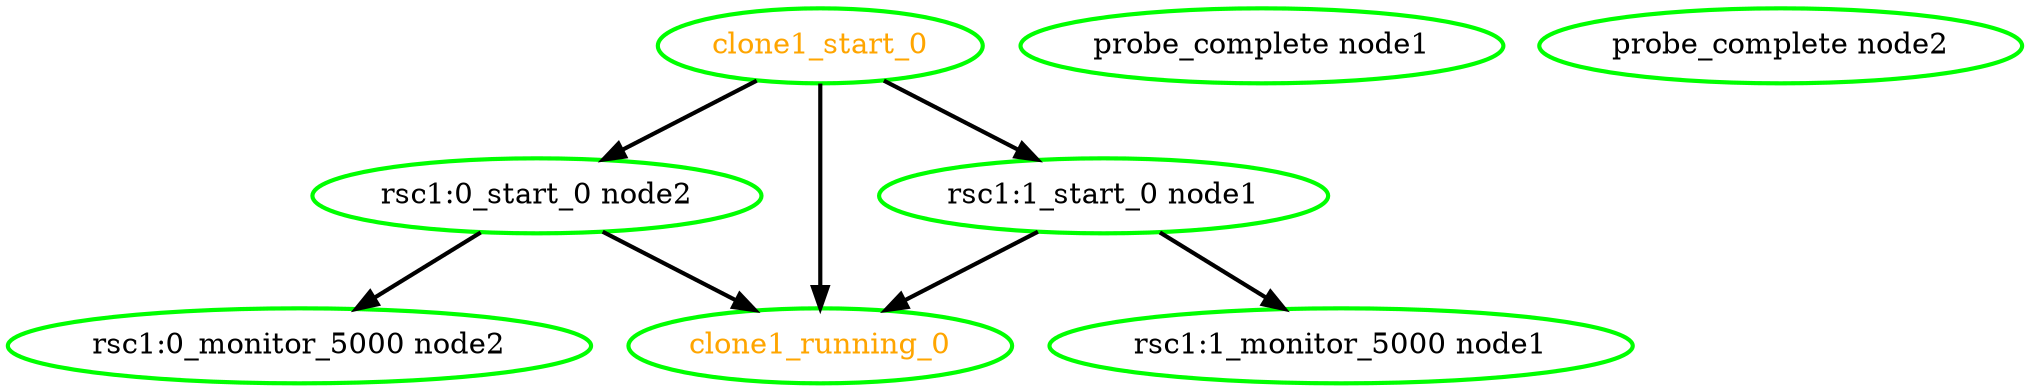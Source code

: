 digraph "g" {
"clone1_running_0" [ style=bold color="green" fontcolor="orange" ]
"clone1_start_0" -> "clone1_running_0" [ style = bold]
"clone1_start_0" -> "rsc1:0_start_0 node2" [ style = bold]
"clone1_start_0" -> "rsc1:1_start_0 node1" [ style = bold]
"clone1_start_0" [ style=bold color="green" fontcolor="orange" ]
"probe_complete node1" [ style=bold color="green" fontcolor="black" ]
"probe_complete node2" [ style=bold color="green" fontcolor="black" ]
"rsc1:0_monitor_5000 node2" [ style=bold color="green" fontcolor="black" ]
"rsc1:0_start_0 node2" -> "clone1_running_0" [ style = bold]
"rsc1:0_start_0 node2" -> "rsc1:0_monitor_5000 node2" [ style = bold]
"rsc1:0_start_0 node2" [ style=bold color="green" fontcolor="black" ]
"rsc1:1_monitor_5000 node1" [ style=bold color="green" fontcolor="black" ]
"rsc1:1_start_0 node1" -> "clone1_running_0" [ style = bold]
"rsc1:1_start_0 node1" -> "rsc1:1_monitor_5000 node1" [ style = bold]
"rsc1:1_start_0 node1" [ style=bold color="green" fontcolor="black" ]
}
